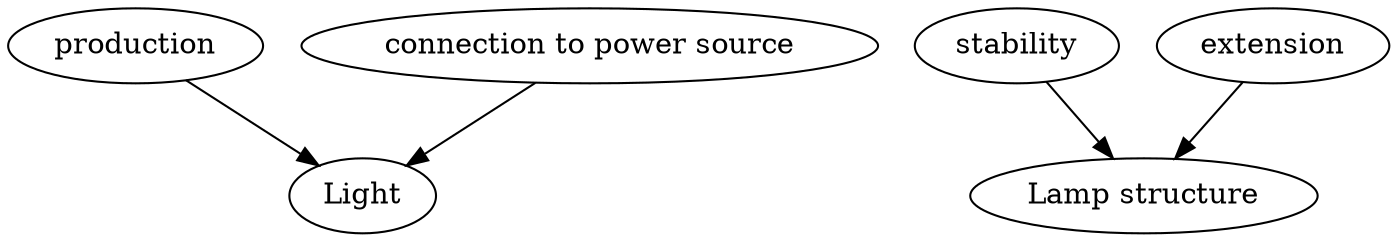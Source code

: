 digraph {
	production [label=production]
	"connection to power source" [label="connection to power source"]
	Light [label=Light]
	production -> Light
	"connection to power source" -> Light
	stability [label=stability]
	extension [label=extension]
	"Lamp structure" [label="Lamp structure"]
	stability -> "Lamp structure"
	extension -> "Lamp structure"
}
